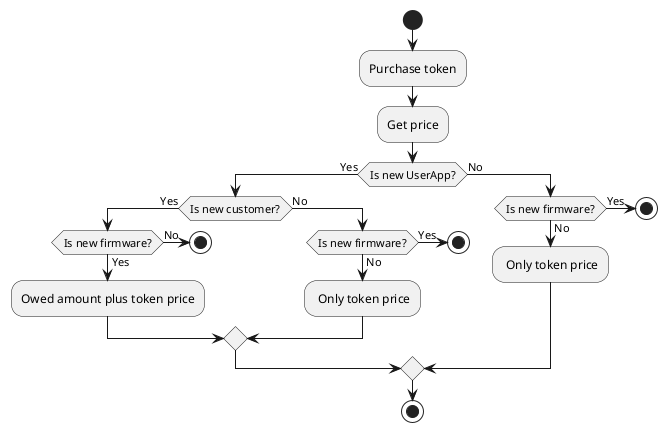 
@startuml

start 

:Purchase token;

:Get price;

if (Is new UserApp?) then (Yes)

    if (Is new customer?) then (Yes)
        if (Is new firmware?) then (No)
            stop
        else (Yes)
            :Owed amount plus token price;
        endif 

    else (No)
        if (Is new firmware?) then (Yes)
            stop
        else (No)
            : Only token price;
        endif

    endif

    

else (No)
    if (Is new firmware?) then (Yes)
            stop
    else (No)
        : Only token price;
    endif
endif

stop

@enduml